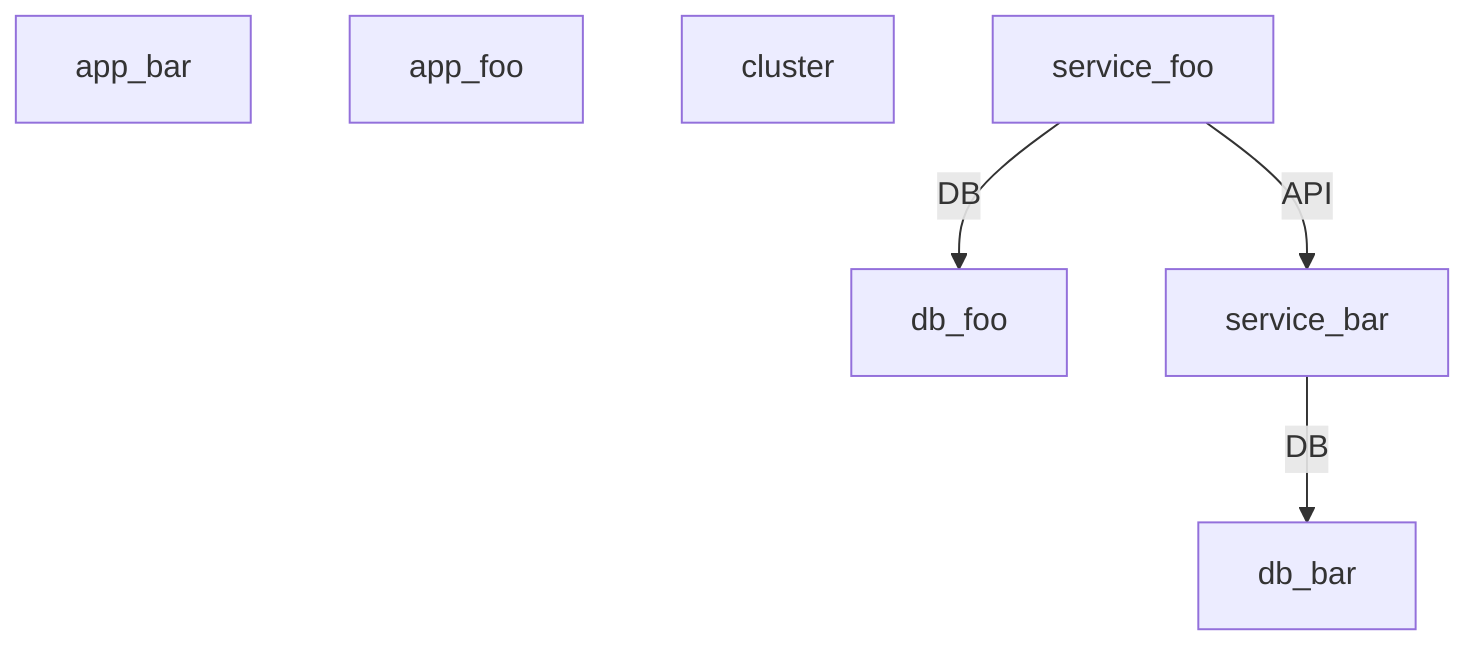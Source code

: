 flowchart TD
    %% Nodes
    app_bar
    app_foo
    cluster
    db_bar
    db_foo
    service_bar
    service_foo

    %% Links
    service_bar -->|DB| db_bar
    service_foo -->|DB| db_foo
    service_foo -->|API| service_bar